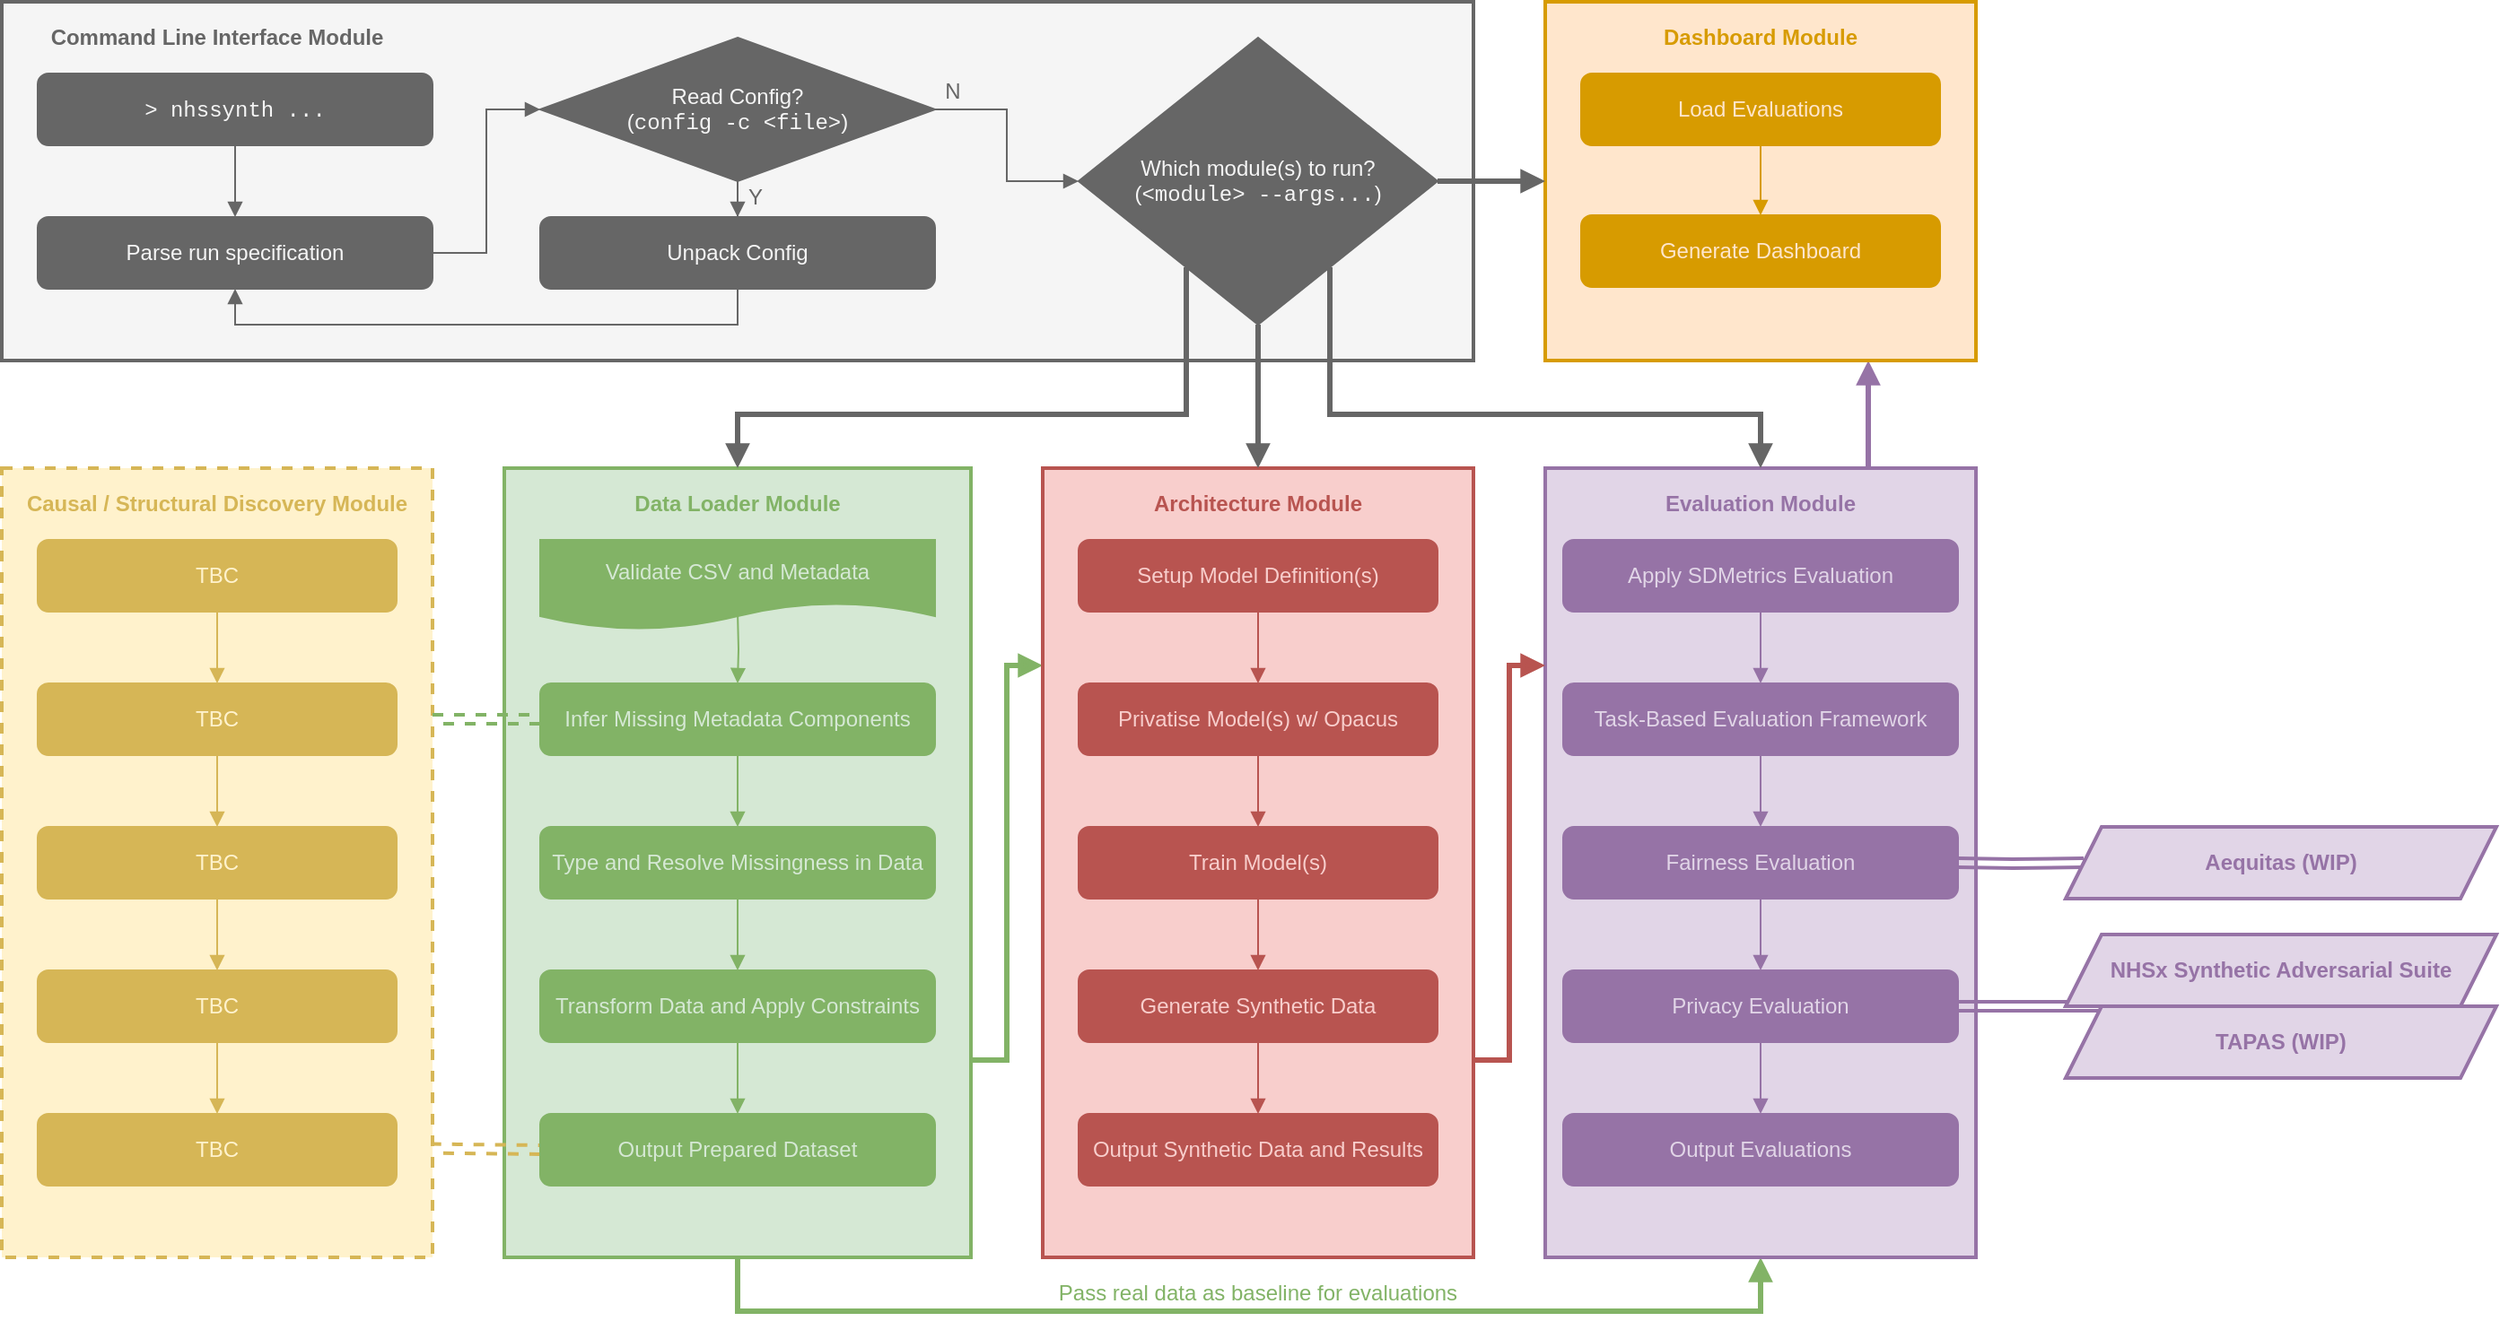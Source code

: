 <mxfile compressed="false" version="22.0.3" type="device">
  <diagram name="Page-1" id="PsCKSt-64k5CQ1qF0Ijy">
    <mxGraphModel dx="1798" dy="1050" grid="1" gridSize="10" guides="1" tooltips="1" connect="1" arrows="1" fold="1" page="1" pageScale="1" pageWidth="2000" pageHeight="1000" math="0" shadow="0">
      <root>
        <mxCell id="0" />
        <mxCell id="1" parent="0" />
        <mxCell id="Sln4i85SB3qMOuH6Ym7y-39" style="edgeStyle=orthogonalEdgeStyle;rounded=0;orthogonalLoop=1;jettySize=auto;html=1;entryX=0;entryY=0.25;entryDx=0;entryDy=0;fontFamily=Helvetica;fontColor=#666666;fillColor=#d5e8d4;strokeColor=#82b366;strokeWidth=3;endArrow=block;endFill=1;exitX=1;exitY=0.75;exitDx=0;exitDy=0;" parent="1" source="ACNoox2-9j7IDCJrgEu1-1" target="ACNoox2-9j7IDCJrgEu1-44" edge="1">
          <mxGeometry relative="1" as="geometry" />
        </mxCell>
        <mxCell id="Sln4i85SB3qMOuH6Ym7y-49" style="edgeStyle=orthogonalEdgeStyle;rounded=0;orthogonalLoop=1;jettySize=auto;html=1;entryX=0.5;entryY=1;entryDx=0;entryDy=0;shadow=0;strokeWidth=3;fontFamily=Helvetica;fontColor=#FFE6CC;endArrow=block;endFill=1;fillColor=#d5e8d4;strokeColor=#82b366;" parent="1" source="ACNoox2-9j7IDCJrgEu1-1" target="ACNoox2-9j7IDCJrgEu1-31" edge="1">
          <mxGeometry relative="1" as="geometry">
            <Array as="points">
              <mxPoint x="450" y="770" />
              <mxPoint x="1020" y="770" />
            </Array>
          </mxGeometry>
        </mxCell>
        <mxCell id="ACNoox2-9j7IDCJrgEu1-1" value="" style="rounded=0;whiteSpace=wrap;html=1;fillColor=#D5E8D4;strokeColor=#82b366;strokeWidth=2;" parent="1" vertex="1">
          <mxGeometry x="320" y="300" width="260" height="440" as="geometry" />
        </mxCell>
        <mxCell id="Sln4i85SB3qMOuH6Ym7y-38" style="edgeStyle=orthogonalEdgeStyle;rounded=0;orthogonalLoop=1;jettySize=auto;html=1;exitX=0.995;exitY=0.862;exitDx=0;exitDy=0;entryX=0;entryY=0.5;entryDx=0;entryDy=0;fontFamily=Helvetica;fontColor=#666666;exitPerimeter=0;fillColor=#fff2cc;strokeColor=#d6b656;strokeWidth=2;shape=link;dashed=1;" parent="1" source="ACNoox2-9j7IDCJrgEu1-18" target="ACNoox2-9j7IDCJrgEu1-16" edge="1">
          <mxGeometry relative="1" as="geometry">
            <Array as="points">
              <mxPoint x="280" y="679" />
            </Array>
          </mxGeometry>
        </mxCell>
        <mxCell id="ACNoox2-9j7IDCJrgEu1-18" value="" style="rounded=0;whiteSpace=wrap;html=1;dashed=1;fillColor=#FFF2CC;strokeColor=#D6B656;strokeWidth=2;" parent="1" vertex="1">
          <mxGeometry x="40" y="300" width="240" height="440" as="geometry" />
        </mxCell>
        <mxCell id="Sln4i85SB3qMOuH6Ym7y-41" style="edgeStyle=orthogonalEdgeStyle;rounded=0;orthogonalLoop=1;jettySize=auto;html=1;entryX=0.75;entryY=1;entryDx=0;entryDy=0;fontFamily=Helvetica;fontColor=#666666;endArrow=block;endFill=1;fillColor=#e1d5e7;strokeColor=#9673a6;strokeWidth=3;" parent="1" source="ACNoox2-9j7IDCJrgEu1-31" target="Sln4i85SB3qMOuH6Ym7y-9" edge="1">
          <mxGeometry relative="1" as="geometry">
            <Array as="points">
              <mxPoint x="1080" y="270" />
              <mxPoint x="1080" y="270" />
            </Array>
          </mxGeometry>
        </mxCell>
        <mxCell id="ACNoox2-9j7IDCJrgEu1-31" value="" style="rounded=0;whiteSpace=wrap;html=1;arcSize=5;fillColor=#E1D5E7;strokeColor=#9673a6;strokeWidth=2;" parent="1" vertex="1">
          <mxGeometry x="900" y="300" width="240" height="440" as="geometry" />
        </mxCell>
        <mxCell id="ACNoox2-9j7IDCJrgEu1-26" value="" style="edgeStyle=orthogonalEdgeStyle;rounded=0;orthogonalLoop=1;jettySize=auto;html=1;endArrow=block;endFill=1;fillColor=#d5e8d4;strokeColor=#82b366;" parent="1" target="ACNoox2-9j7IDCJrgEu1-22" edge="1">
          <mxGeometry relative="1" as="geometry">
            <mxPoint x="450" y="380" as="sourcePoint" />
          </mxGeometry>
        </mxCell>
        <mxCell id="ACNoox2-9j7IDCJrgEu1-11" value="Data Loader Module" style="text;html=1;strokeColor=none;fillColor=none;align=center;verticalAlign=middle;whiteSpace=wrap;rounded=0;rotation=0;fontColor=#82B366;fontStyle=1" parent="1" vertex="1">
          <mxGeometry x="370" y="300" width="160" height="40" as="geometry" />
        </mxCell>
        <mxCell id="ACNoox2-9j7IDCJrgEu1-28" value="" style="edgeStyle=orthogonalEdgeStyle;rounded=0;orthogonalLoop=1;jettySize=auto;html=1;endArrow=block;endFill=1;fillColor=#d5e8d4;strokeColor=#82b366;" parent="1" source="ACNoox2-9j7IDCJrgEu1-15" target="ACNoox2-9j7IDCJrgEu1-23" edge="1">
          <mxGeometry relative="1" as="geometry" />
        </mxCell>
        <mxCell id="Sln4i85SB3qMOuH6Ym7y-37" style="edgeStyle=orthogonalEdgeStyle;rounded=0;orthogonalLoop=1;jettySize=auto;html=1;fontFamily=Helvetica;fontColor=#666666;shape=link;strokeWidth=2;fillColor=#d5e8d4;strokeColor=#82b366;dashed=1;" parent="1" edge="1">
          <mxGeometry relative="1" as="geometry">
            <mxPoint x="280" y="440" as="targetPoint" />
            <Array as="points">
              <mxPoint x="280" y="440" />
            </Array>
            <mxPoint x="340" y="440" as="sourcePoint" />
          </mxGeometry>
        </mxCell>
        <mxCell id="ACNoox2-9j7IDCJrgEu1-15" value="Type and Resolve Missingness in Data" style="rounded=1;whiteSpace=wrap;html=1;fillColor=#82B366;strokeColor=#82B366;fontColor=#D5E8D4;" parent="1" vertex="1">
          <mxGeometry x="340" y="500" width="220" height="40" as="geometry" />
        </mxCell>
        <mxCell id="ACNoox2-9j7IDCJrgEu1-16" value="Output Prepared Dataset" style="rounded=1;whiteSpace=wrap;html=1;fillColor=#82B366;strokeColor=#82B366;fontColor=#D5E8D4;" parent="1" vertex="1">
          <mxGeometry x="340" y="660" width="220" height="40" as="geometry" />
        </mxCell>
        <mxCell id="ACNoox2-9j7IDCJrgEu1-19" value="Causal / Structural Discovery Module" style="text;html=1;strokeColor=none;fillColor=none;align=center;verticalAlign=middle;whiteSpace=wrap;rounded=0;fontStyle=1;fontColor=#D6B656;" parent="1" vertex="1">
          <mxGeometry x="50" y="300" width="220" height="40" as="geometry" />
        </mxCell>
        <mxCell id="ACNoox2-9j7IDCJrgEu1-27" value="" style="edgeStyle=orthogonalEdgeStyle;rounded=0;orthogonalLoop=1;jettySize=auto;html=1;endArrow=block;endFill=1;fillColor=#d5e8d4;strokeColor=#82b366;" parent="1" source="ACNoox2-9j7IDCJrgEu1-22" target="ACNoox2-9j7IDCJrgEu1-15" edge="1">
          <mxGeometry relative="1" as="geometry" />
        </mxCell>
        <mxCell id="ACNoox2-9j7IDCJrgEu1-22" value="Infer Missing Metadata Components" style="rounded=1;whiteSpace=wrap;html=1;fillColor=#82B366;strokeColor=#82B366;fontColor=#D5E8D4;" parent="1" vertex="1">
          <mxGeometry x="340" y="420" width="220" height="40" as="geometry" />
        </mxCell>
        <mxCell id="ACNoox2-9j7IDCJrgEu1-29" value="" style="edgeStyle=orthogonalEdgeStyle;rounded=0;orthogonalLoop=1;jettySize=auto;html=1;endArrow=block;endFill=1;fillColor=#d5e8d4;strokeColor=#82b366;" parent="1" source="ACNoox2-9j7IDCJrgEu1-23" target="ACNoox2-9j7IDCJrgEu1-16" edge="1">
          <mxGeometry relative="1" as="geometry" />
        </mxCell>
        <mxCell id="ACNoox2-9j7IDCJrgEu1-23" value="Transform Data and Apply Constraints" style="rounded=1;whiteSpace=wrap;html=1;fillColor=#82B366;strokeColor=#82B366;fontColor=#D5E8D4;" parent="1" vertex="1">
          <mxGeometry x="340" y="580" width="220" height="40" as="geometry" />
        </mxCell>
        <mxCell id="ACNoox2-9j7IDCJrgEu1-32" value="Evaluation Module" style="text;html=1;strokeColor=none;fillColor=none;align=center;verticalAlign=middle;whiteSpace=wrap;rounded=0;rotation=0;fontColor=#9673A6;fontStyle=1" parent="1" vertex="1">
          <mxGeometry x="940" y="300" width="160" height="40" as="geometry" />
        </mxCell>
        <mxCell id="ACNoox2-9j7IDCJrgEu1-59" value="" style="edgeStyle=orthogonalEdgeStyle;rounded=0;orthogonalLoop=1;jettySize=auto;html=1;fillColor=#e1d5e7;strokeColor=#9673a6;endArrow=block;endFill=1;" parent="1" source="ACNoox2-9j7IDCJrgEu1-35" target="ACNoox2-9j7IDCJrgEu1-38" edge="1">
          <mxGeometry relative="1" as="geometry" />
        </mxCell>
        <mxCell id="ACNoox2-9j7IDCJrgEu1-35" value="Apply SDMetrics Evaluation" style="rounded=1;whiteSpace=wrap;html=1;fillColor=#9673A6;strokeColor=#9673A6;fontColor=#E1D5E7;" parent="1" vertex="1">
          <mxGeometry x="910" y="340" width="220" height="40" as="geometry" />
        </mxCell>
        <mxCell id="Sln4i85SB3qMOuH6Ym7y-35" value="" style="edgeStyle=orthogonalEdgeStyle;rounded=0;orthogonalLoop=1;jettySize=auto;html=1;fontFamily=Helvetica;fontColor=#666666;fillColor=#e1d5e7;strokeColor=#9673a6;endArrow=block;endFill=1;" parent="1" source="ACNoox2-9j7IDCJrgEu1-36" target="ACNoox2-9j7IDCJrgEu1-52" edge="1">
          <mxGeometry relative="1" as="geometry" />
        </mxCell>
        <mxCell id="ACNoox2-9j7IDCJrgEu1-36" value="Fairness Evaluation" style="rounded=1;whiteSpace=wrap;html=1;fillColor=#9673A6;strokeColor=#9673A6;fontColor=#E1D5E7;" parent="1" vertex="1">
          <mxGeometry x="910" y="500" width="220" height="40" as="geometry" />
        </mxCell>
        <mxCell id="ACNoox2-9j7IDCJrgEu1-60" value="" style="edgeStyle=orthogonalEdgeStyle;rounded=0;orthogonalLoop=1;jettySize=auto;html=1;fillColor=#e1d5e7;strokeColor=#9673a6;endArrow=block;endFill=1;" parent="1" source="ACNoox2-9j7IDCJrgEu1-38" target="ACNoox2-9j7IDCJrgEu1-36" edge="1">
          <mxGeometry relative="1" as="geometry" />
        </mxCell>
        <mxCell id="Sln4i85SB3qMOuH6Ym7y-33" value="" style="edgeStyle=orthogonalEdgeStyle;rounded=0;orthogonalLoop=1;jettySize=auto;html=1;fontFamily=Helvetica;fontColor=#666666;shape=link;strokeWidth=2;fillColor=#e1d5e7;strokeColor=#9673a6;" parent="1" target="ACNoox2-9j7IDCJrgEu1-42" edge="1">
          <mxGeometry relative="1" as="geometry">
            <mxPoint x="1130" y="520" as="sourcePoint" />
          </mxGeometry>
        </mxCell>
        <mxCell id="ACNoox2-9j7IDCJrgEu1-38" value="Task-Based Evaluation Framework" style="rounded=1;whiteSpace=wrap;html=1;fillColor=#9673A6;strokeColor=#9673A6;fontColor=#E1D5E7;" parent="1" vertex="1">
          <mxGeometry x="910" y="420" width="220" height="40" as="geometry" />
        </mxCell>
        <mxCell id="ACNoox2-9j7IDCJrgEu1-42" value="&lt;b&gt;Aequitas (WIP)&lt;/b&gt;" style="shape=parallelogram;perimeter=parallelogramPerimeter;whiteSpace=wrap;html=1;fixedSize=1;rounded=0;glass=0;fillColor=#e1d5e7;strokeColor=#9673a6;strokeWidth=2;fontColor=#9673A6;" parent="1" vertex="1">
          <mxGeometry x="1190" y="500" width="240" height="40" as="geometry" />
        </mxCell>
        <mxCell id="Sln4i85SB3qMOuH6Ym7y-40" value="" style="edgeStyle=orthogonalEdgeStyle;rounded=0;orthogonalLoop=1;jettySize=auto;html=1;fontFamily=Helvetica;fontColor=#666666;fillColor=#f8cecc;strokeColor=#b85450;strokeWidth=3;endArrow=block;endFill=1;exitX=1;exitY=0.75;exitDx=0;exitDy=0;entryX=0;entryY=0.25;entryDx=0;entryDy=0;" parent="1" source="ACNoox2-9j7IDCJrgEu1-44" target="ACNoox2-9j7IDCJrgEu1-31" edge="1">
          <mxGeometry relative="1" as="geometry">
            <mxPoint x="900" y="520" as="targetPoint" />
          </mxGeometry>
        </mxCell>
        <mxCell id="ACNoox2-9j7IDCJrgEu1-44" value="" style="rounded=0;whiteSpace=wrap;html=1;fillColor=#F8CECC;strokeColor=#b85450;strokeWidth=2;" parent="1" vertex="1">
          <mxGeometry x="620" y="300" width="240" height="440" as="geometry" />
        </mxCell>
        <mxCell id="ACNoox2-9j7IDCJrgEu1-45" value="Architecture Module" style="text;html=1;strokeColor=none;fillColor=none;align=center;verticalAlign=middle;whiteSpace=wrap;rounded=0;rotation=0;fontColor=#B85450;fontStyle=1" parent="1" vertex="1">
          <mxGeometry x="660" y="300" width="160" height="40" as="geometry" />
        </mxCell>
        <mxCell id="ACNoox2-9j7IDCJrgEu1-46" value="Train Model(s)" style="rounded=1;whiteSpace=wrap;html=1;fillColor=#B85450;strokeColor=#B85450;fontColor=#F8CECC;" parent="1" vertex="1">
          <mxGeometry x="640" y="500" width="200" height="40" as="geometry" />
        </mxCell>
        <mxCell id="Sln4i85SB3qMOuH6Ym7y-36" value="" style="edgeStyle=orthogonalEdgeStyle;rounded=0;orthogonalLoop=1;jettySize=auto;html=1;fontFamily=Helvetica;fontColor=#666666;fillColor=#e1d5e7;strokeColor=#9673a6;endArrow=block;endFill=1;" parent="1" source="ACNoox2-9j7IDCJrgEu1-52" target="ACNoox2-9j7IDCJrgEu1-83" edge="1">
          <mxGeometry relative="1" as="geometry" />
        </mxCell>
        <mxCell id="ACNoox2-9j7IDCJrgEu1-52" value="Privacy Evaluation" style="rounded=1;whiteSpace=wrap;html=1;fillColor=#9673A6;strokeColor=#9673A6;fontColor=#E1D5E7;" parent="1" vertex="1">
          <mxGeometry x="910" y="580" width="220" height="40" as="geometry" />
        </mxCell>
        <mxCell id="ACNoox2-9j7IDCJrgEu1-55" value="Generate Synthetic Data" style="rounded=1;whiteSpace=wrap;html=1;fillColor=#B85450;strokeColor=#B85450;fontColor=#F8CECC;" parent="1" vertex="1">
          <mxGeometry x="640" y="580" width="200" height="40" as="geometry" />
        </mxCell>
        <mxCell id="ACNoox2-9j7IDCJrgEu1-56" value="" style="endArrow=block;html=1;rounded=0;exitX=0.5;exitY=1;exitDx=0;exitDy=0;entryX=0.5;entryY=0;entryDx=0;entryDy=0;endFill=1;fillColor=#f8cecc;strokeColor=#b85450;" parent="1" source="ACNoox2-9j7IDCJrgEu1-46" target="ACNoox2-9j7IDCJrgEu1-55" edge="1">
          <mxGeometry width="50" height="50" relative="1" as="geometry">
            <mxPoint x="950" y="520" as="sourcePoint" />
            <mxPoint x="1000" y="470" as="targetPoint" />
          </mxGeometry>
        </mxCell>
        <mxCell id="ACNoox2-9j7IDCJrgEu1-67" value="Setup Model Definition(s)" style="rounded=1;whiteSpace=wrap;html=1;fillColor=#B85450;strokeColor=#B85450;fontColor=#F8CECC;" parent="1" vertex="1">
          <mxGeometry x="640" y="340" width="200" height="40" as="geometry" />
        </mxCell>
        <mxCell id="ACNoox2-9j7IDCJrgEu1-72" value="Output Synthetic Data and Results" style="rounded=1;whiteSpace=wrap;html=1;fillColor=#B85450;strokeColor=#B85450;fontColor=#F8CECC;" parent="1" vertex="1">
          <mxGeometry x="640" y="660" width="200" height="40" as="geometry" />
        </mxCell>
        <mxCell id="ACNoox2-9j7IDCJrgEu1-73" value="Privatise Model(s) w/ Opacus" style="rounded=1;whiteSpace=wrap;html=1;fillColor=#B85450;strokeColor=#B85450;fontColor=#F8CECC;" parent="1" vertex="1">
          <mxGeometry x="640" y="420" width="200" height="40" as="geometry" />
        </mxCell>
        <mxCell id="ACNoox2-9j7IDCJrgEu1-76" value="" style="endArrow=block;html=1;rounded=0;exitX=0.5;exitY=1;exitDx=0;exitDy=0;endFill=1;fillColor=#f8cecc;strokeColor=#b85450;" parent="1" source="ACNoox2-9j7IDCJrgEu1-67" edge="1">
          <mxGeometry width="50" height="50" relative="1" as="geometry">
            <mxPoint x="750" y="550" as="sourcePoint" />
            <mxPoint x="740" y="420" as="targetPoint" />
          </mxGeometry>
        </mxCell>
        <mxCell id="ACNoox2-9j7IDCJrgEu1-77" value="" style="endArrow=block;html=1;rounded=0;exitX=0.5;exitY=1;exitDx=0;exitDy=0;entryX=0.5;entryY=0;entryDx=0;entryDy=0;endFill=1;fillColor=#f8cecc;strokeColor=#b85450;" parent="1" source="ACNoox2-9j7IDCJrgEu1-73" target="ACNoox2-9j7IDCJrgEu1-46" edge="1">
          <mxGeometry width="50" height="50" relative="1" as="geometry">
            <mxPoint x="760" y="560" as="sourcePoint" />
            <mxPoint x="760" y="600" as="targetPoint" />
          </mxGeometry>
        </mxCell>
        <mxCell id="ACNoox2-9j7IDCJrgEu1-79" value="" style="endArrow=block;html=1;rounded=0;exitX=0.5;exitY=1;exitDx=0;exitDy=0;entryX=0.5;entryY=0;entryDx=0;entryDy=0;endFill=1;fillColor=#f8cecc;strokeColor=#b85450;" parent="1" source="ACNoox2-9j7IDCJrgEu1-55" target="ACNoox2-9j7IDCJrgEu1-72" edge="1">
          <mxGeometry width="50" height="50" relative="1" as="geometry">
            <mxPoint x="770" y="570" as="sourcePoint" />
            <mxPoint x="770" y="610" as="targetPoint" />
          </mxGeometry>
        </mxCell>
        <mxCell id="ACNoox2-9j7IDCJrgEu1-83" value="Output Evaluations" style="rounded=1;whiteSpace=wrap;html=1;fillColor=#9673A6;strokeColor=#9673A6;fontColor=#E1D5E7;" parent="1" vertex="1">
          <mxGeometry x="910" y="660" width="220" height="40" as="geometry" />
        </mxCell>
        <mxCell id="Sln4i85SB3qMOuH6Ym7y-2" value="" style="rounded=0;whiteSpace=wrap;html=1;fillColor=#F5F5F5;strokeColor=#666666;strokeWidth=2;fontColor=#F5F5F5;" parent="1" vertex="1">
          <mxGeometry x="40" y="40" width="820" height="200" as="geometry" />
        </mxCell>
        <mxCell id="Sln4i85SB3qMOuH6Ym7y-3" value="Command Line Interface Module" style="text;html=1;strokeColor=none;fillColor=none;align=center;verticalAlign=middle;whiteSpace=wrap;rounded=0;rotation=0;fontColor=#666666;fontStyle=1" parent="1" vertex="1">
          <mxGeometry x="40" y="40" width="240" height="40" as="geometry" />
        </mxCell>
        <mxCell id="Sln4i85SB3qMOuH6Ym7y-16" value="" style="edgeStyle=orthogonalEdgeStyle;rounded=0;orthogonalLoop=1;jettySize=auto;html=1;fontFamily=Helvetica;fontColor=#F5F5F5;fillColor=#f5f5f5;strokeColor=#666666;endArrow=block;endFill=1;" parent="1" source="Sln4i85SB3qMOuH6Ym7y-4" target="Sln4i85SB3qMOuH6Ym7y-15" edge="1">
          <mxGeometry relative="1" as="geometry" />
        </mxCell>
        <mxCell id="Sln4i85SB3qMOuH6Ym7y-4" value="&lt;font face=&quot;Courier New&quot; color=&quot;#f5f5f5&quot;&gt;&amp;gt; nhssynth ...&lt;/font&gt;" style="rounded=1;whiteSpace=wrap;html=1;fillColor=#666666;strokeColor=#666666;fontColor=#333333;" parent="1" vertex="1">
          <mxGeometry x="60" y="80" width="220" height="40" as="geometry" />
        </mxCell>
        <mxCell id="Sln4i85SB3qMOuH6Ym7y-9" value="" style="rounded=0;whiteSpace=wrap;html=1;arcSize=5;fillColor=#FFE6CC;strokeColor=#D79B00;strokeWidth=2;" parent="1" vertex="1">
          <mxGeometry x="900" y="40" width="240" height="200" as="geometry" />
        </mxCell>
        <mxCell id="Sln4i85SB3qMOuH6Ym7y-10" value="Dashboard Module" style="text;html=1;strokeColor=none;fillColor=none;align=center;verticalAlign=middle;whiteSpace=wrap;rounded=0;fontStyle=1;fontColor=#D79B00;" parent="1" vertex="1">
          <mxGeometry x="910" y="40" width="220" height="40" as="geometry" />
        </mxCell>
        <mxCell id="Sln4i85SB3qMOuH6Ym7y-20" style="edgeStyle=orthogonalEdgeStyle;rounded=0;orthogonalLoop=1;jettySize=auto;html=1;entryX=0.5;entryY=0;entryDx=0;entryDy=0;fontFamily=Helvetica;fontColor=#F5F5F5;fillColor=#f5f5f5;strokeColor=#666666;endArrow=block;endFill=1;" parent="1" source="Sln4i85SB3qMOuH6Ym7y-14" target="Sln4i85SB3qMOuH6Ym7y-19" edge="1">
          <mxGeometry relative="1" as="geometry" />
        </mxCell>
        <mxCell id="Sln4i85SB3qMOuH6Ym7y-24" style="edgeStyle=orthogonalEdgeStyle;rounded=0;orthogonalLoop=1;jettySize=auto;html=1;entryX=0;entryY=0.5;entryDx=0;entryDy=0;fontFamily=Helvetica;fontColor=#F5F5F5;fillColor=#f5f5f5;strokeColor=#666666;endArrow=block;endFill=1;" parent="1" source="Sln4i85SB3qMOuH6Ym7y-14" target="Sln4i85SB3qMOuH6Ym7y-23" edge="1">
          <mxGeometry relative="1" as="geometry" />
        </mxCell>
        <mxCell id="Sln4i85SB3qMOuH6Ym7y-14" value="&lt;font color=&quot;#f5f5f5&quot;&gt;Read Config?&lt;br style=&quot;border-color: var(--border-color);&quot;&gt;&lt;font style=&quot;border-color: var(--border-color);&quot;&gt;(&lt;/font&gt;&lt;font style=&quot;border-color: var(--border-color);&quot; face=&quot;Courier New&quot;&gt;config -c &amp;lt;file&amp;gt;&lt;/font&gt;&lt;font style=&quot;border-color: var(--border-color);&quot;&gt;)&lt;/font&gt;&lt;/font&gt;" style="rhombus;whiteSpace=wrap;html=1;rounded=0;strokeColor=#666666;fontFamily=Helvetica;fontColor=#333333;fillColor=#666666;" parent="1" vertex="1">
          <mxGeometry x="340" y="60" width="220" height="80" as="geometry" />
        </mxCell>
        <mxCell id="Sln4i85SB3qMOuH6Ym7y-17" style="edgeStyle=orthogonalEdgeStyle;rounded=0;orthogonalLoop=1;jettySize=auto;html=1;entryX=0;entryY=0.5;entryDx=0;entryDy=0;fontFamily=Helvetica;fontColor=#F5F5F5;fillColor=#f5f5f5;strokeColor=#666666;endArrow=block;endFill=1;" parent="1" source="Sln4i85SB3qMOuH6Ym7y-15" target="Sln4i85SB3qMOuH6Ym7y-14" edge="1">
          <mxGeometry relative="1" as="geometry" />
        </mxCell>
        <mxCell id="Sln4i85SB3qMOuH6Ym7y-15" value="&lt;font color=&quot;#f5f5f5&quot;&gt;Parse run specification&lt;/font&gt;" style="rounded=1;whiteSpace=wrap;html=1;fillColor=#666666;strokeColor=#666666;fontColor=#333333;" parent="1" vertex="1">
          <mxGeometry x="60" y="160" width="220" height="40" as="geometry" />
        </mxCell>
        <mxCell id="Sln4i85SB3qMOuH6Ym7y-21" style="edgeStyle=orthogonalEdgeStyle;rounded=0;orthogonalLoop=1;jettySize=auto;html=1;entryX=0.5;entryY=1;entryDx=0;entryDy=0;fontFamily=Helvetica;fontColor=#F5F5F5;fillColor=#f5f5f5;strokeColor=#666666;endArrow=block;endFill=1;" parent="1" source="Sln4i85SB3qMOuH6Ym7y-19" target="Sln4i85SB3qMOuH6Ym7y-15" edge="1">
          <mxGeometry relative="1" as="geometry">
            <Array as="points">
              <mxPoint x="450" y="220" />
              <mxPoint x="170" y="220" />
            </Array>
          </mxGeometry>
        </mxCell>
        <mxCell id="Sln4i85SB3qMOuH6Ym7y-19" value="&lt;font color=&quot;#f5f5f5&quot;&gt;Unpack Config&lt;/font&gt;" style="rounded=1;whiteSpace=wrap;html=1;fillColor=#666666;strokeColor=#666666;fontColor=#333333;" parent="1" vertex="1">
          <mxGeometry x="340" y="160" width="220" height="40" as="geometry" />
        </mxCell>
        <mxCell id="Sln4i85SB3qMOuH6Ym7y-25" style="edgeStyle=orthogonalEdgeStyle;rounded=0;orthogonalLoop=1;jettySize=auto;html=1;entryX=0.5;entryY=0;entryDx=0;entryDy=0;fontFamily=Helvetica;fontColor=#F5F5F5;fillColor=#f5f5f5;strokeColor=#666666;endArrow=block;endFill=1;strokeWidth=3;" parent="1" source="Sln4i85SB3qMOuH6Ym7y-23" target="ACNoox2-9j7IDCJrgEu1-11" edge="1">
          <mxGeometry relative="1" as="geometry">
            <Array as="points">
              <mxPoint x="700" y="270" />
              <mxPoint x="450" y="270" />
            </Array>
          </mxGeometry>
        </mxCell>
        <mxCell id="Sln4i85SB3qMOuH6Ym7y-26" style="edgeStyle=orthogonalEdgeStyle;rounded=0;orthogonalLoop=1;jettySize=auto;html=1;entryX=0.5;entryY=0;entryDx=0;entryDy=0;fontFamily=Helvetica;fontColor=#F5F5F5;fillColor=#f5f5f5;strokeColor=#666666;endArrow=block;endFill=1;strokeWidth=3;" parent="1" source="Sln4i85SB3qMOuH6Ym7y-23" target="ACNoox2-9j7IDCJrgEu1-45" edge="1">
          <mxGeometry relative="1" as="geometry">
            <Array as="points">
              <mxPoint x="740" y="230" />
              <mxPoint x="740" y="230" />
            </Array>
          </mxGeometry>
        </mxCell>
        <mxCell id="Sln4i85SB3qMOuH6Ym7y-27" style="edgeStyle=orthogonalEdgeStyle;rounded=0;orthogonalLoop=1;jettySize=auto;html=1;fontFamily=Helvetica;fontColor=#F5F5F5;entryX=0.5;entryY=0;entryDx=0;entryDy=0;fillColor=#f5f5f5;strokeColor=#666666;endArrow=block;endFill=1;strokeWidth=3;" parent="1" source="Sln4i85SB3qMOuH6Ym7y-23" target="ACNoox2-9j7IDCJrgEu1-32" edge="1">
          <mxGeometry relative="1" as="geometry">
            <mxPoint x="1020" y="270" as="targetPoint" />
            <Array as="points">
              <mxPoint x="780" y="270" />
              <mxPoint x="1020" y="270" />
            </Array>
          </mxGeometry>
        </mxCell>
        <mxCell id="Sln4i85SB3qMOuH6Ym7y-28" value="" style="edgeStyle=orthogonalEdgeStyle;rounded=0;orthogonalLoop=1;jettySize=auto;html=1;fontFamily=Helvetica;fontColor=#F5F5F5;fillColor=#f5f5f5;strokeColor=#666666;endArrow=block;endFill=1;strokeWidth=3;" parent="1" source="Sln4i85SB3qMOuH6Ym7y-23" target="Sln4i85SB3qMOuH6Ym7y-9" edge="1">
          <mxGeometry relative="1" as="geometry" />
        </mxCell>
        <mxCell id="Sln4i85SB3qMOuH6Ym7y-23" value="&lt;font color=&quot;#f5f5f5&quot;&gt;Which module(s) to run?&lt;br style=&quot;border-color: var(--border-color);&quot;&gt;&lt;font style=&quot;border-color: var(--border-color);&quot;&gt;(&lt;font face=&quot;Courier New&quot;&gt;&amp;lt;&lt;/font&gt;&lt;/font&gt;&lt;font style=&quot;border-color: var(--border-color);&quot; face=&quot;Courier New&quot;&gt;module&amp;gt; --args...&lt;/font&gt;&lt;font style=&quot;border-color: var(--border-color);&quot;&gt;)&lt;/font&gt;&lt;/font&gt;" style="rhombus;whiteSpace=wrap;html=1;rounded=0;strokeColor=#666666;fontFamily=Helvetica;fontColor=#333333;fillColor=#666666;" parent="1" vertex="1">
          <mxGeometry x="640" y="60" width="200" height="160" as="geometry" />
        </mxCell>
        <mxCell id="Sln4i85SB3qMOuH6Ym7y-29" value="Validate CSV and Metadata" style="shape=document;whiteSpace=wrap;html=1;boundedLbl=1;rounded=0;strokeColor=#82B366;fontFamily=Helvetica;fillColor=#82B366;fontColor=#D5E8D4;" parent="1" vertex="1">
          <mxGeometry x="340" y="340" width="220" height="50" as="geometry" />
        </mxCell>
        <mxCell id="Sln4i85SB3qMOuH6Ym7y-30" value="&lt;font color=&quot;#666666&quot;&gt;Y&lt;/font&gt;" style="text;html=1;strokeColor=none;fillColor=none;align=center;verticalAlign=middle;whiteSpace=wrap;rounded=0;fontFamily=Helvetica;fontColor=#F5F5F5;" parent="1" vertex="1">
          <mxGeometry x="450" y="139" width="20" height="20" as="geometry" />
        </mxCell>
        <mxCell id="Sln4i85SB3qMOuH6Ym7y-31" value="&lt;font color=&quot;#666666&quot;&gt;N&lt;/font&gt;" style="text;html=1;strokeColor=none;fillColor=none;align=center;verticalAlign=middle;whiteSpace=wrap;rounded=0;fontFamily=Helvetica;fontColor=#F5F5F5;" parent="1" vertex="1">
          <mxGeometry x="560" y="80" width="20" height="20" as="geometry" />
        </mxCell>
        <mxCell id="Sln4i85SB3qMOuH6Ym7y-34" value="" style="edgeStyle=orthogonalEdgeStyle;rounded=0;orthogonalLoop=1;jettySize=auto;html=1;fontFamily=Helvetica;fontColor=#666666;shape=link;exitX=1;exitY=0.5;exitDx=0;exitDy=0;entryX=0.5;entryY=0;entryDx=0;entryDy=0;fillColor=#e1d5e7;strokeColor=#9673a6;strokeWidth=2;startSize=6;shadow=0;arcSize=20;width=4;" parent="1" target="ACNoox2-9j7IDCJrgEu1-43" edge="1">
          <mxGeometry relative="1" as="geometry">
            <mxPoint x="1130" y="600" as="sourcePoint" />
            <mxPoint x="1210" y="690" as="targetPoint" />
            <Array as="points">
              <mxPoint x="1240" y="600" />
              <mxPoint x="1240" y="600" />
            </Array>
          </mxGeometry>
        </mxCell>
        <mxCell id="ACNoox2-9j7IDCJrgEu1-43" value="&lt;b&gt;TAPAS (WIP)&lt;br&gt;&lt;/b&gt;" style="shape=parallelogram;perimeter=parallelogramPerimeter;whiteSpace=wrap;html=1;fixedSize=1;rounded=0;glass=0;fillColor=#e1d5e7;strokeColor=#9673a6;strokeWidth=2;fontColor=#9673A6;" parent="1" vertex="1">
          <mxGeometry x="1190" y="600" width="240" height="40" as="geometry" />
        </mxCell>
        <mxCell id="ACNoox2-9j7IDCJrgEu1-41" value="&lt;b&gt;NHSx Synthetic Adversarial Suite&lt;/b&gt;" style="shape=parallelogram;perimeter=parallelogramPerimeter;whiteSpace=wrap;html=1;fixedSize=1;rounded=0;glass=0;fillColor=#e1d5e7;strokeColor=#9673a6;strokeWidth=2;fontColor=#9673A6;fillStyle=auto;" parent="1" vertex="1">
          <mxGeometry x="1190" y="560" width="240" height="40" as="geometry" />
        </mxCell>
        <mxCell id="Sln4i85SB3qMOuH6Ym7y-47" value="" style="edgeStyle=orthogonalEdgeStyle;rounded=0;orthogonalLoop=1;jettySize=auto;html=1;shadow=0;strokeWidth=1;fontFamily=Helvetica;fontColor=#9673A6;endArrow=block;endFill=1;fillColor=#ffe6cc;strokeColor=#d79b00;" parent="1" source="Sln4i85SB3qMOuH6Ym7y-45" target="Sln4i85SB3qMOuH6Ym7y-46" edge="1">
          <mxGeometry relative="1" as="geometry" />
        </mxCell>
        <mxCell id="Sln4i85SB3qMOuH6Ym7y-45" value="Load Evaluations" style="rounded=1;whiteSpace=wrap;html=1;fillStyle=auto;strokeColor=#D79B00;fontFamily=Helvetica;fillColor=#D79B00;fontColor=#FFE6CC;" parent="1" vertex="1">
          <mxGeometry x="920" y="80" width="200" height="40" as="geometry" />
        </mxCell>
        <mxCell id="Sln4i85SB3qMOuH6Ym7y-46" value="Generate Dashboard" style="rounded=1;whiteSpace=wrap;html=1;fillStyle=auto;strokeColor=#D79B00;fontFamily=Helvetica;fillColor=#D79B00;fontColor=#FFE6CC;" parent="1" vertex="1">
          <mxGeometry x="920" y="159" width="200" height="40" as="geometry" />
        </mxCell>
        <mxCell id="puo8w3PZM79yFs13qbdw-3" value="" style="endArrow=block;html=1;rounded=0;exitX=0.5;exitY=1;exitDx=0;exitDy=0;entryX=0.5;entryY=0;entryDx=0;entryDy=0;endFill=1;fillColor=#fff2cc;strokeColor=#d6b656;" parent="1" edge="1">
          <mxGeometry width="50" height="50" relative="1" as="geometry">
            <mxPoint x="160" y="540" as="sourcePoint" />
            <mxPoint x="160" y="580" as="targetPoint" />
          </mxGeometry>
        </mxCell>
        <mxCell id="puo8w3PZM79yFs13qbdw-4" value="&lt;font color=&quot;#fff2cc&quot;&gt;TBC&lt;/font&gt;" style="rounded=1;whiteSpace=wrap;html=1;fillColor=#D6B656;strokeColor=#D6B656;" parent="1" vertex="1">
          <mxGeometry x="60" y="340" width="200" height="40" as="geometry" />
        </mxCell>
        <mxCell id="puo8w3PZM79yFs13qbdw-7" value="" style="endArrow=block;html=1;rounded=0;exitX=0.5;exitY=1;exitDx=0;exitDy=0;endFill=1;fillColor=#fff2cc;strokeColor=#d6b656;" parent="1" source="puo8w3PZM79yFs13qbdw-4" edge="1">
          <mxGeometry width="50" height="50" relative="1" as="geometry">
            <mxPoint x="170" y="550" as="sourcePoint" />
            <mxPoint x="160" y="420" as="targetPoint" />
          </mxGeometry>
        </mxCell>
        <mxCell id="puo8w3PZM79yFs13qbdw-8" value="" style="endArrow=block;html=1;rounded=0;exitX=0.5;exitY=1;exitDx=0;exitDy=0;entryX=0.5;entryY=0;entryDx=0;entryDy=0;endFill=1;fillColor=#fff2cc;strokeColor=#d6b656;" parent="1" edge="1">
          <mxGeometry width="50" height="50" relative="1" as="geometry">
            <mxPoint x="160" y="460" as="sourcePoint" />
            <mxPoint x="160" y="500" as="targetPoint" />
          </mxGeometry>
        </mxCell>
        <mxCell id="puo8w3PZM79yFs13qbdw-9" value="" style="endArrow=block;html=1;rounded=0;exitX=0.5;exitY=1;exitDx=0;exitDy=0;entryX=0.5;entryY=0;entryDx=0;entryDy=0;endFill=1;fillColor=#fff2cc;strokeColor=#d6b656;" parent="1" edge="1">
          <mxGeometry width="50" height="50" relative="1" as="geometry">
            <mxPoint x="160" y="620" as="sourcePoint" />
            <mxPoint x="160" y="660" as="targetPoint" />
          </mxGeometry>
        </mxCell>
        <mxCell id="puo8w3PZM79yFs13qbdw-10" value="&lt;font color=&quot;#fff2cc&quot;&gt;TBC&lt;/font&gt;" style="rounded=1;whiteSpace=wrap;html=1;fillColor=#D6B656;strokeColor=#D6B656;" parent="1" vertex="1">
          <mxGeometry x="60" y="420" width="200" height="40" as="geometry" />
        </mxCell>
        <mxCell id="puo8w3PZM79yFs13qbdw-11" value="&lt;font color=&quot;#fff2cc&quot;&gt;TBC&lt;/font&gt;" style="rounded=1;whiteSpace=wrap;html=1;fillColor=#D6B656;strokeColor=#D6B656;" parent="1" vertex="1">
          <mxGeometry x="60" y="500" width="200" height="40" as="geometry" />
        </mxCell>
        <mxCell id="puo8w3PZM79yFs13qbdw-12" value="&lt;font color=&quot;#fff2cc&quot;&gt;TBC&lt;/font&gt;" style="rounded=1;whiteSpace=wrap;html=1;fillColor=#D6B656;strokeColor=#D6B656;" parent="1" vertex="1">
          <mxGeometry x="60" y="580" width="200" height="40" as="geometry" />
        </mxCell>
        <mxCell id="puo8w3PZM79yFs13qbdw-13" value="&lt;font color=&quot;#fff2cc&quot;&gt;TBC&lt;/font&gt;" style="rounded=1;whiteSpace=wrap;html=1;fillColor=#D6B656;strokeColor=#D6B656;" parent="1" vertex="1">
          <mxGeometry x="60" y="660" width="200" height="40" as="geometry" />
        </mxCell>
        <mxCell id="ub2ZScpiGfNcKxDj6fnW-1" value="Pass real data as baseline for evaluations" style="text;html=1;strokeColor=none;fillColor=none;align=center;verticalAlign=middle;whiteSpace=wrap;rounded=0;rotation=0;fontColor=#82B366;fontStyle=0" vertex="1" parent="1">
          <mxGeometry x="600" y="750" width="280" height="20" as="geometry" />
        </mxCell>
      </root>
    </mxGraphModel>
  </diagram>
</mxfile>
